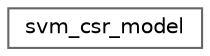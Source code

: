 digraph "Graphical Class Hierarchy"
{
 // LATEX_PDF_SIZE
  bgcolor="transparent";
  edge [fontname=Helvetica,fontsize=10,labelfontname=Helvetica,labelfontsize=10];
  node [fontname=Helvetica,fontsize=10,shape=box,height=0.2,width=0.4];
  rankdir="LR";
  Node0 [id="Node000000",label="svm_csr_model",height=0.2,width=0.4,color="grey40", fillcolor="white", style="filled",URL="$df/d4e/structsvm__csr__model.html",tooltip=" "];
}
